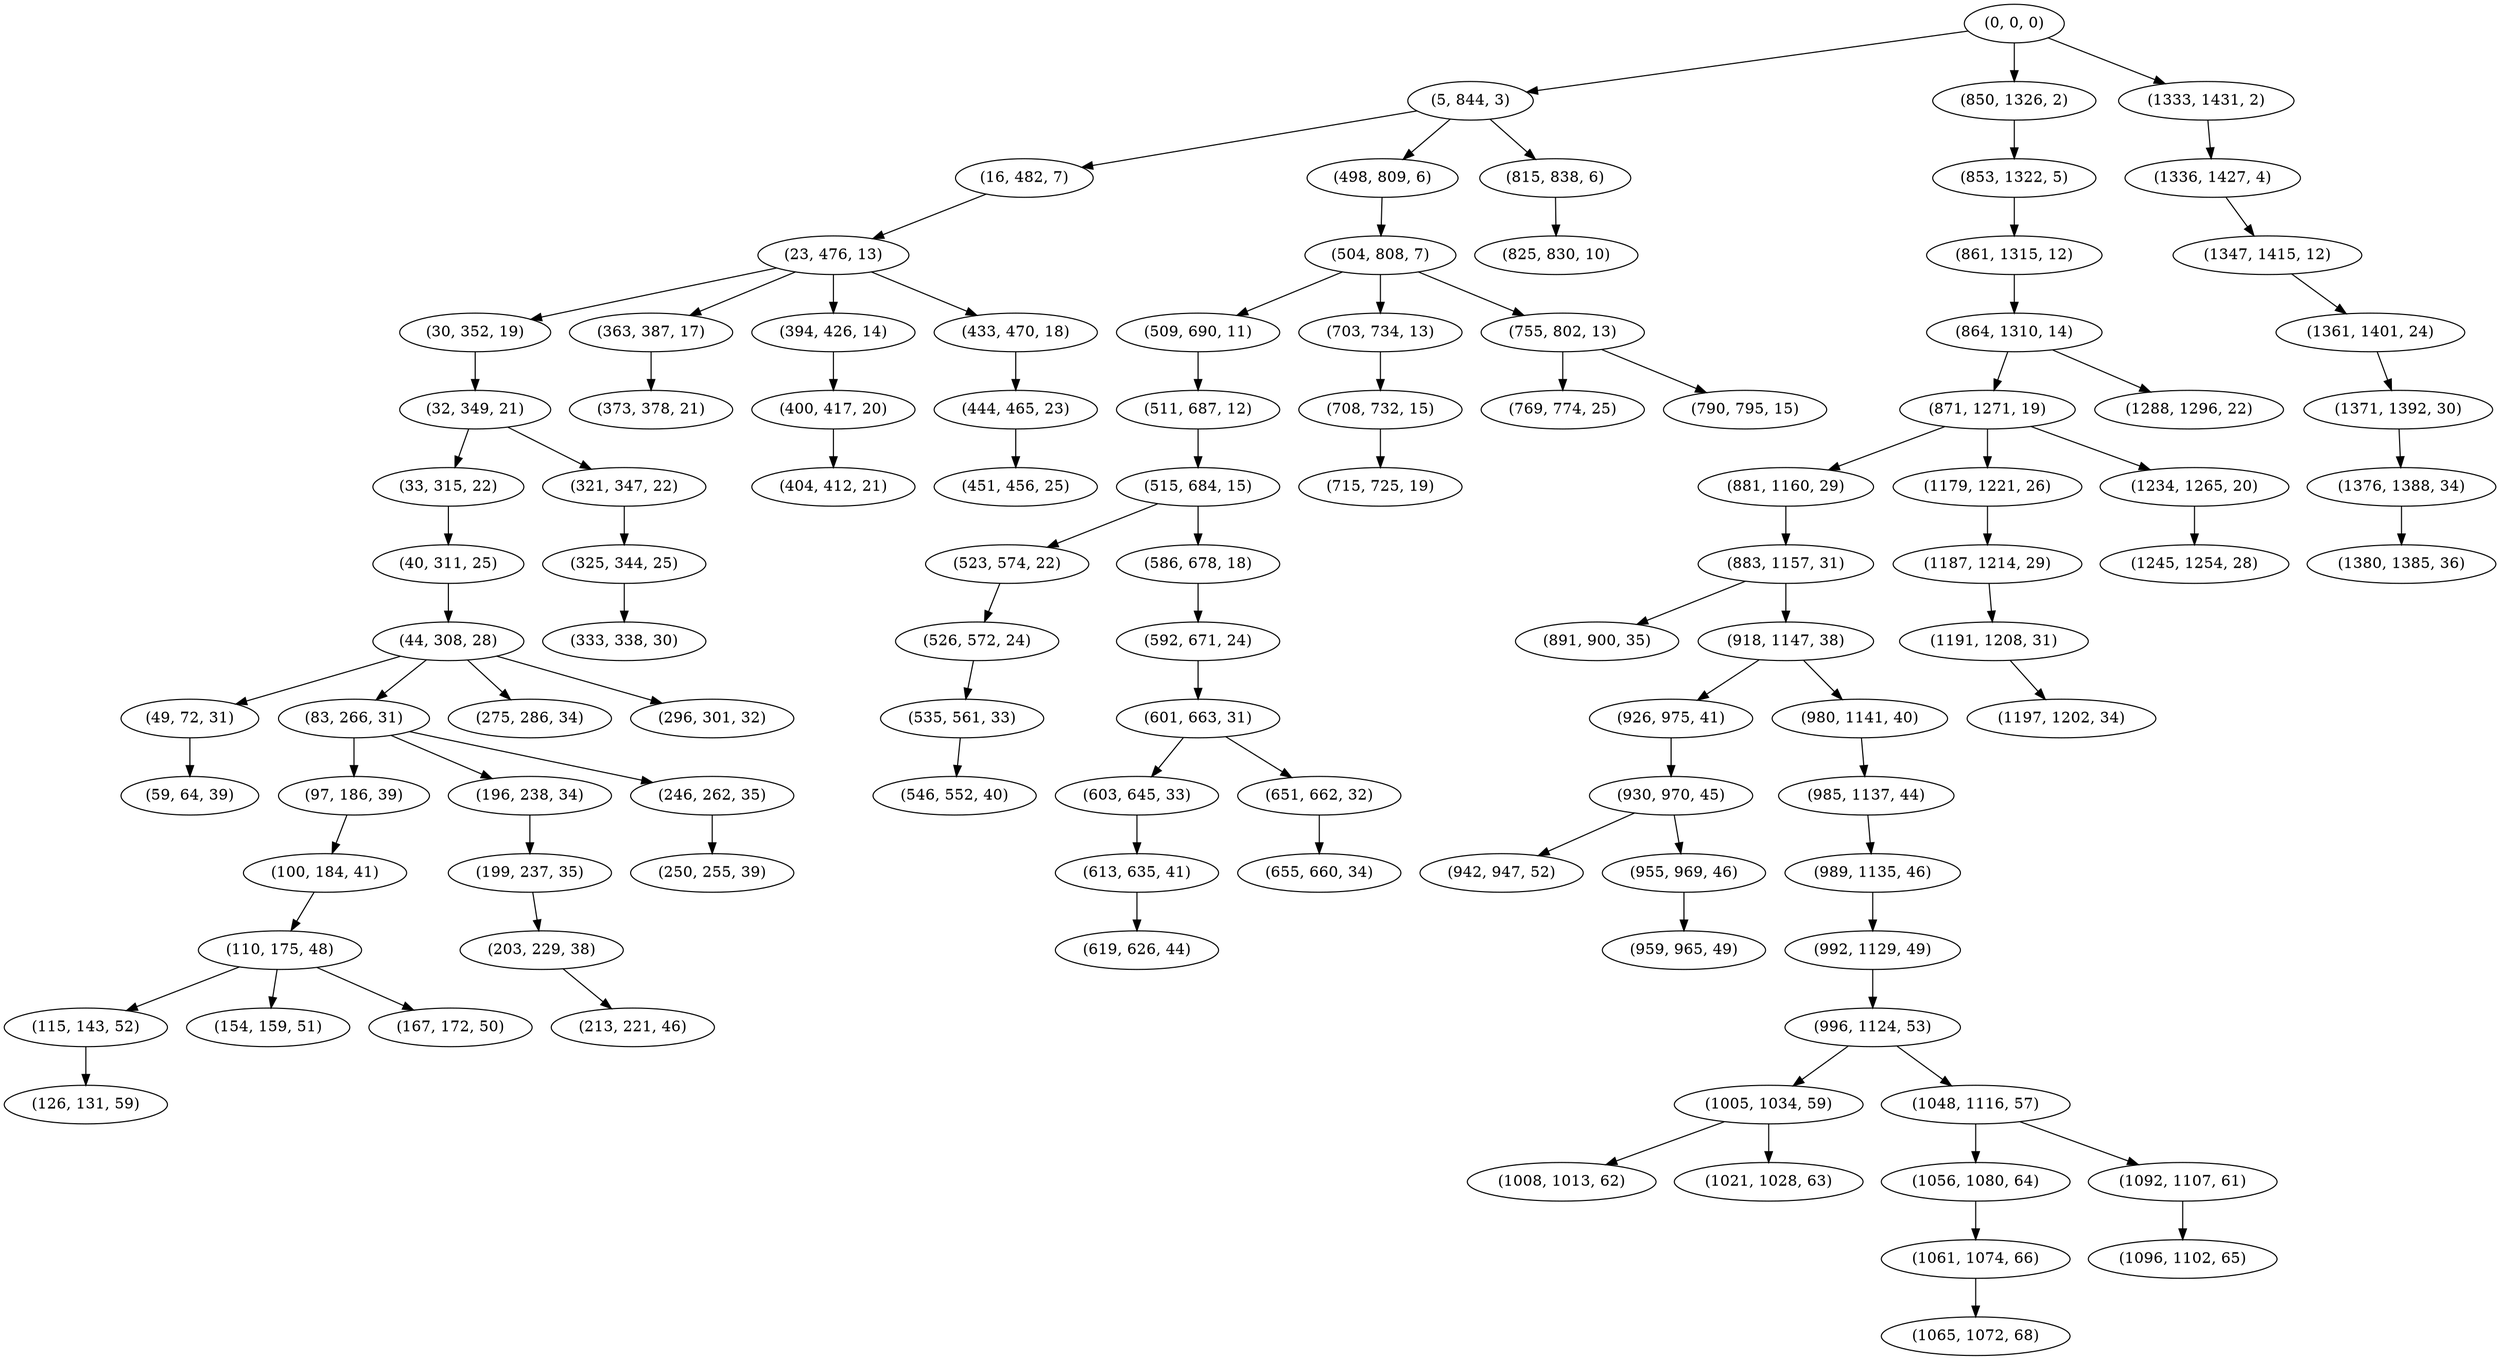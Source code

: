 digraph tree {
    "(0, 0, 0)";
    "(5, 844, 3)";
    "(16, 482, 7)";
    "(23, 476, 13)";
    "(30, 352, 19)";
    "(32, 349, 21)";
    "(33, 315, 22)";
    "(40, 311, 25)";
    "(44, 308, 28)";
    "(49, 72, 31)";
    "(59, 64, 39)";
    "(83, 266, 31)";
    "(97, 186, 39)";
    "(100, 184, 41)";
    "(110, 175, 48)";
    "(115, 143, 52)";
    "(126, 131, 59)";
    "(154, 159, 51)";
    "(167, 172, 50)";
    "(196, 238, 34)";
    "(199, 237, 35)";
    "(203, 229, 38)";
    "(213, 221, 46)";
    "(246, 262, 35)";
    "(250, 255, 39)";
    "(275, 286, 34)";
    "(296, 301, 32)";
    "(321, 347, 22)";
    "(325, 344, 25)";
    "(333, 338, 30)";
    "(363, 387, 17)";
    "(373, 378, 21)";
    "(394, 426, 14)";
    "(400, 417, 20)";
    "(404, 412, 21)";
    "(433, 470, 18)";
    "(444, 465, 23)";
    "(451, 456, 25)";
    "(498, 809, 6)";
    "(504, 808, 7)";
    "(509, 690, 11)";
    "(511, 687, 12)";
    "(515, 684, 15)";
    "(523, 574, 22)";
    "(526, 572, 24)";
    "(535, 561, 33)";
    "(546, 552, 40)";
    "(586, 678, 18)";
    "(592, 671, 24)";
    "(601, 663, 31)";
    "(603, 645, 33)";
    "(613, 635, 41)";
    "(619, 626, 44)";
    "(651, 662, 32)";
    "(655, 660, 34)";
    "(703, 734, 13)";
    "(708, 732, 15)";
    "(715, 725, 19)";
    "(755, 802, 13)";
    "(769, 774, 25)";
    "(790, 795, 15)";
    "(815, 838, 6)";
    "(825, 830, 10)";
    "(850, 1326, 2)";
    "(853, 1322, 5)";
    "(861, 1315, 12)";
    "(864, 1310, 14)";
    "(871, 1271, 19)";
    "(881, 1160, 29)";
    "(883, 1157, 31)";
    "(891, 900, 35)";
    "(918, 1147, 38)";
    "(926, 975, 41)";
    "(930, 970, 45)";
    "(942, 947, 52)";
    "(955, 969, 46)";
    "(959, 965, 49)";
    "(980, 1141, 40)";
    "(985, 1137, 44)";
    "(989, 1135, 46)";
    "(992, 1129, 49)";
    "(996, 1124, 53)";
    "(1005, 1034, 59)";
    "(1008, 1013, 62)";
    "(1021, 1028, 63)";
    "(1048, 1116, 57)";
    "(1056, 1080, 64)";
    "(1061, 1074, 66)";
    "(1065, 1072, 68)";
    "(1092, 1107, 61)";
    "(1096, 1102, 65)";
    "(1179, 1221, 26)";
    "(1187, 1214, 29)";
    "(1191, 1208, 31)";
    "(1197, 1202, 34)";
    "(1234, 1265, 20)";
    "(1245, 1254, 28)";
    "(1288, 1296, 22)";
    "(1333, 1431, 2)";
    "(1336, 1427, 4)";
    "(1347, 1415, 12)";
    "(1361, 1401, 24)";
    "(1371, 1392, 30)";
    "(1376, 1388, 34)";
    "(1380, 1385, 36)";
    "(0, 0, 0)" -> "(5, 844, 3)";
    "(0, 0, 0)" -> "(850, 1326, 2)";
    "(0, 0, 0)" -> "(1333, 1431, 2)";
    "(5, 844, 3)" -> "(16, 482, 7)";
    "(5, 844, 3)" -> "(498, 809, 6)";
    "(5, 844, 3)" -> "(815, 838, 6)";
    "(16, 482, 7)" -> "(23, 476, 13)";
    "(23, 476, 13)" -> "(30, 352, 19)";
    "(23, 476, 13)" -> "(363, 387, 17)";
    "(23, 476, 13)" -> "(394, 426, 14)";
    "(23, 476, 13)" -> "(433, 470, 18)";
    "(30, 352, 19)" -> "(32, 349, 21)";
    "(32, 349, 21)" -> "(33, 315, 22)";
    "(32, 349, 21)" -> "(321, 347, 22)";
    "(33, 315, 22)" -> "(40, 311, 25)";
    "(40, 311, 25)" -> "(44, 308, 28)";
    "(44, 308, 28)" -> "(49, 72, 31)";
    "(44, 308, 28)" -> "(83, 266, 31)";
    "(44, 308, 28)" -> "(275, 286, 34)";
    "(44, 308, 28)" -> "(296, 301, 32)";
    "(49, 72, 31)" -> "(59, 64, 39)";
    "(83, 266, 31)" -> "(97, 186, 39)";
    "(83, 266, 31)" -> "(196, 238, 34)";
    "(83, 266, 31)" -> "(246, 262, 35)";
    "(97, 186, 39)" -> "(100, 184, 41)";
    "(100, 184, 41)" -> "(110, 175, 48)";
    "(110, 175, 48)" -> "(115, 143, 52)";
    "(110, 175, 48)" -> "(154, 159, 51)";
    "(110, 175, 48)" -> "(167, 172, 50)";
    "(115, 143, 52)" -> "(126, 131, 59)";
    "(196, 238, 34)" -> "(199, 237, 35)";
    "(199, 237, 35)" -> "(203, 229, 38)";
    "(203, 229, 38)" -> "(213, 221, 46)";
    "(246, 262, 35)" -> "(250, 255, 39)";
    "(321, 347, 22)" -> "(325, 344, 25)";
    "(325, 344, 25)" -> "(333, 338, 30)";
    "(363, 387, 17)" -> "(373, 378, 21)";
    "(394, 426, 14)" -> "(400, 417, 20)";
    "(400, 417, 20)" -> "(404, 412, 21)";
    "(433, 470, 18)" -> "(444, 465, 23)";
    "(444, 465, 23)" -> "(451, 456, 25)";
    "(498, 809, 6)" -> "(504, 808, 7)";
    "(504, 808, 7)" -> "(509, 690, 11)";
    "(504, 808, 7)" -> "(703, 734, 13)";
    "(504, 808, 7)" -> "(755, 802, 13)";
    "(509, 690, 11)" -> "(511, 687, 12)";
    "(511, 687, 12)" -> "(515, 684, 15)";
    "(515, 684, 15)" -> "(523, 574, 22)";
    "(515, 684, 15)" -> "(586, 678, 18)";
    "(523, 574, 22)" -> "(526, 572, 24)";
    "(526, 572, 24)" -> "(535, 561, 33)";
    "(535, 561, 33)" -> "(546, 552, 40)";
    "(586, 678, 18)" -> "(592, 671, 24)";
    "(592, 671, 24)" -> "(601, 663, 31)";
    "(601, 663, 31)" -> "(603, 645, 33)";
    "(601, 663, 31)" -> "(651, 662, 32)";
    "(603, 645, 33)" -> "(613, 635, 41)";
    "(613, 635, 41)" -> "(619, 626, 44)";
    "(651, 662, 32)" -> "(655, 660, 34)";
    "(703, 734, 13)" -> "(708, 732, 15)";
    "(708, 732, 15)" -> "(715, 725, 19)";
    "(755, 802, 13)" -> "(769, 774, 25)";
    "(755, 802, 13)" -> "(790, 795, 15)";
    "(815, 838, 6)" -> "(825, 830, 10)";
    "(850, 1326, 2)" -> "(853, 1322, 5)";
    "(853, 1322, 5)" -> "(861, 1315, 12)";
    "(861, 1315, 12)" -> "(864, 1310, 14)";
    "(864, 1310, 14)" -> "(871, 1271, 19)";
    "(864, 1310, 14)" -> "(1288, 1296, 22)";
    "(871, 1271, 19)" -> "(881, 1160, 29)";
    "(871, 1271, 19)" -> "(1179, 1221, 26)";
    "(871, 1271, 19)" -> "(1234, 1265, 20)";
    "(881, 1160, 29)" -> "(883, 1157, 31)";
    "(883, 1157, 31)" -> "(891, 900, 35)";
    "(883, 1157, 31)" -> "(918, 1147, 38)";
    "(918, 1147, 38)" -> "(926, 975, 41)";
    "(918, 1147, 38)" -> "(980, 1141, 40)";
    "(926, 975, 41)" -> "(930, 970, 45)";
    "(930, 970, 45)" -> "(942, 947, 52)";
    "(930, 970, 45)" -> "(955, 969, 46)";
    "(955, 969, 46)" -> "(959, 965, 49)";
    "(980, 1141, 40)" -> "(985, 1137, 44)";
    "(985, 1137, 44)" -> "(989, 1135, 46)";
    "(989, 1135, 46)" -> "(992, 1129, 49)";
    "(992, 1129, 49)" -> "(996, 1124, 53)";
    "(996, 1124, 53)" -> "(1005, 1034, 59)";
    "(996, 1124, 53)" -> "(1048, 1116, 57)";
    "(1005, 1034, 59)" -> "(1008, 1013, 62)";
    "(1005, 1034, 59)" -> "(1021, 1028, 63)";
    "(1048, 1116, 57)" -> "(1056, 1080, 64)";
    "(1048, 1116, 57)" -> "(1092, 1107, 61)";
    "(1056, 1080, 64)" -> "(1061, 1074, 66)";
    "(1061, 1074, 66)" -> "(1065, 1072, 68)";
    "(1092, 1107, 61)" -> "(1096, 1102, 65)";
    "(1179, 1221, 26)" -> "(1187, 1214, 29)";
    "(1187, 1214, 29)" -> "(1191, 1208, 31)";
    "(1191, 1208, 31)" -> "(1197, 1202, 34)";
    "(1234, 1265, 20)" -> "(1245, 1254, 28)";
    "(1333, 1431, 2)" -> "(1336, 1427, 4)";
    "(1336, 1427, 4)" -> "(1347, 1415, 12)";
    "(1347, 1415, 12)" -> "(1361, 1401, 24)";
    "(1361, 1401, 24)" -> "(1371, 1392, 30)";
    "(1371, 1392, 30)" -> "(1376, 1388, 34)";
    "(1376, 1388, 34)" -> "(1380, 1385, 36)";
}
